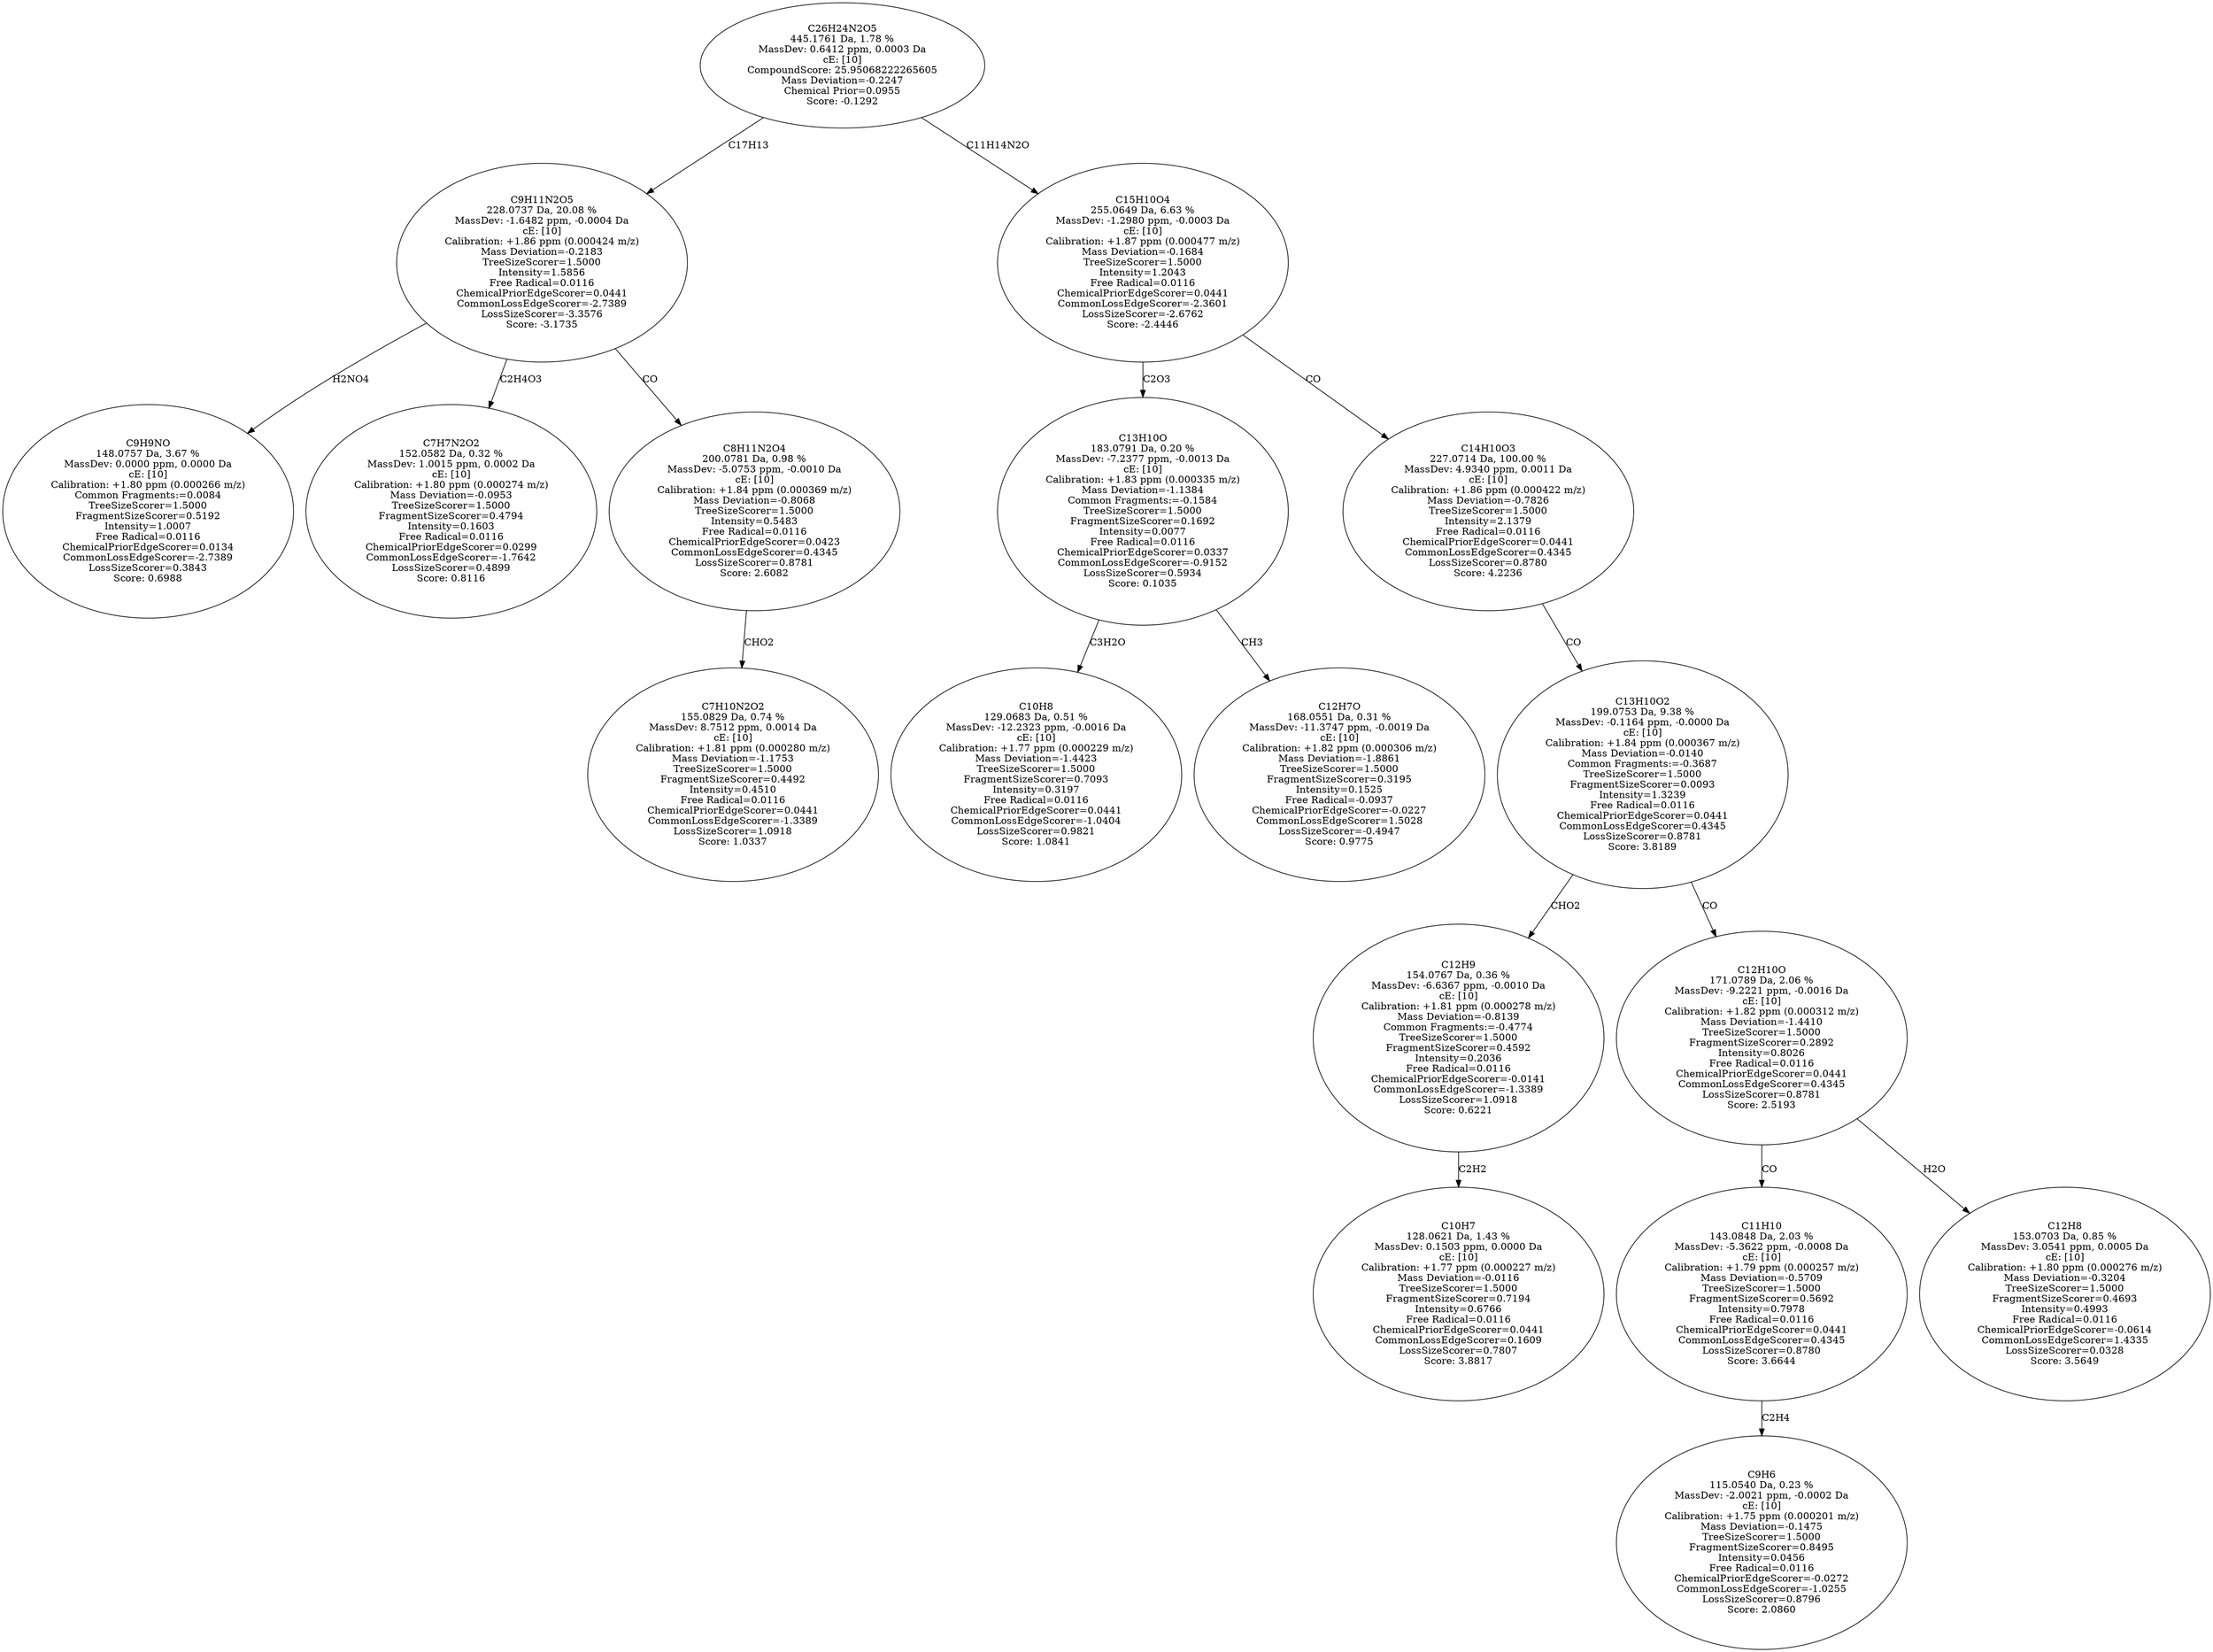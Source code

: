 strict digraph {
v1 [label="C9H9NO\n148.0757 Da, 3.67 %\nMassDev: 0.0000 ppm, 0.0000 Da\ncE: [10]\nCalibration: +1.80 ppm (0.000266 m/z)\nCommon Fragments:=0.0084\nTreeSizeScorer=1.5000\nFragmentSizeScorer=0.5192\nIntensity=1.0007\nFree Radical=0.0116\nChemicalPriorEdgeScorer=0.0134\nCommonLossEdgeScorer=-2.7389\nLossSizeScorer=0.3843\nScore: 0.6988"];
v2 [label="C7H7N2O2\n152.0582 Da, 0.32 %\nMassDev: 1.0015 ppm, 0.0002 Da\ncE: [10]\nCalibration: +1.80 ppm (0.000274 m/z)\nMass Deviation=-0.0953\nTreeSizeScorer=1.5000\nFragmentSizeScorer=0.4794\nIntensity=0.1603\nFree Radical=0.0116\nChemicalPriorEdgeScorer=0.0299\nCommonLossEdgeScorer=-1.7642\nLossSizeScorer=0.4899\nScore: 0.8116"];
v3 [label="C7H10N2O2\n155.0829 Da, 0.74 %\nMassDev: 8.7512 ppm, 0.0014 Da\ncE: [10]\nCalibration: +1.81 ppm (0.000280 m/z)\nMass Deviation=-1.1753\nTreeSizeScorer=1.5000\nFragmentSizeScorer=0.4492\nIntensity=0.4510\nFree Radical=0.0116\nChemicalPriorEdgeScorer=0.0441\nCommonLossEdgeScorer=-1.3389\nLossSizeScorer=1.0918\nScore: 1.0337"];
v4 [label="C8H11N2O4\n200.0781 Da, 0.98 %\nMassDev: -5.0753 ppm, -0.0010 Da\ncE: [10]\nCalibration: +1.84 ppm (0.000369 m/z)\nMass Deviation=-0.8068\nTreeSizeScorer=1.5000\nIntensity=0.5483\nFree Radical=0.0116\nChemicalPriorEdgeScorer=0.0423\nCommonLossEdgeScorer=0.4345\nLossSizeScorer=0.8781\nScore: 2.6082"];
v5 [label="C9H11N2O5\n228.0737 Da, 20.08 %\nMassDev: -1.6482 ppm, -0.0004 Da\ncE: [10]\nCalibration: +1.86 ppm (0.000424 m/z)\nMass Deviation=-0.2183\nTreeSizeScorer=1.5000\nIntensity=1.5856\nFree Radical=0.0116\nChemicalPriorEdgeScorer=0.0441\nCommonLossEdgeScorer=-2.7389\nLossSizeScorer=-3.3576\nScore: -3.1735"];
v6 [label="C10H8\n129.0683 Da, 0.51 %\nMassDev: -12.2323 ppm, -0.0016 Da\ncE: [10]\nCalibration: +1.77 ppm (0.000229 m/z)\nMass Deviation=-1.4423\nTreeSizeScorer=1.5000\nFragmentSizeScorer=0.7093\nIntensity=0.3197\nFree Radical=0.0116\nChemicalPriorEdgeScorer=0.0441\nCommonLossEdgeScorer=-1.0404\nLossSizeScorer=0.9821\nScore: 1.0841"];
v7 [label="C12H7O\n168.0551 Da, 0.31 %\nMassDev: -11.3747 ppm, -0.0019 Da\ncE: [10]\nCalibration: +1.82 ppm (0.000306 m/z)\nMass Deviation=-1.8861\nTreeSizeScorer=1.5000\nFragmentSizeScorer=0.3195\nIntensity=0.1525\nFree Radical=-0.0937\nChemicalPriorEdgeScorer=-0.0227\nCommonLossEdgeScorer=1.5028\nLossSizeScorer=-0.4947\nScore: 0.9775"];
v8 [label="C13H10O\n183.0791 Da, 0.20 %\nMassDev: -7.2377 ppm, -0.0013 Da\ncE: [10]\nCalibration: +1.83 ppm (0.000335 m/z)\nMass Deviation=-1.1384\nCommon Fragments:=-0.1584\nTreeSizeScorer=1.5000\nFragmentSizeScorer=0.1692\nIntensity=0.0077\nFree Radical=0.0116\nChemicalPriorEdgeScorer=0.0337\nCommonLossEdgeScorer=-0.9152\nLossSizeScorer=0.5934\nScore: 0.1035"];
v9 [label="C10H7\n128.0621 Da, 1.43 %\nMassDev: 0.1503 ppm, 0.0000 Da\ncE: [10]\nCalibration: +1.77 ppm (0.000227 m/z)\nMass Deviation=-0.0116\nTreeSizeScorer=1.5000\nFragmentSizeScorer=0.7194\nIntensity=0.6766\nFree Radical=0.0116\nChemicalPriorEdgeScorer=0.0441\nCommonLossEdgeScorer=0.1609\nLossSizeScorer=0.7807\nScore: 3.8817"];
v10 [label="C12H9\n154.0767 Da, 0.36 %\nMassDev: -6.6367 ppm, -0.0010 Da\ncE: [10]\nCalibration: +1.81 ppm (0.000278 m/z)\nMass Deviation=-0.8139\nCommon Fragments:=-0.4774\nTreeSizeScorer=1.5000\nFragmentSizeScorer=0.4592\nIntensity=0.2036\nFree Radical=0.0116\nChemicalPriorEdgeScorer=-0.0141\nCommonLossEdgeScorer=-1.3389\nLossSizeScorer=1.0918\nScore: 0.6221"];
v11 [label="C9H6\n115.0540 Da, 0.23 %\nMassDev: -2.0021 ppm, -0.0002 Da\ncE: [10]\nCalibration: +1.75 ppm (0.000201 m/z)\nMass Deviation=-0.1475\nTreeSizeScorer=1.5000\nFragmentSizeScorer=0.8495\nIntensity=0.0456\nFree Radical=0.0116\nChemicalPriorEdgeScorer=-0.0272\nCommonLossEdgeScorer=-1.0255\nLossSizeScorer=0.8796\nScore: 2.0860"];
v12 [label="C11H10\n143.0848 Da, 2.03 %\nMassDev: -5.3622 ppm, -0.0008 Da\ncE: [10]\nCalibration: +1.79 ppm (0.000257 m/z)\nMass Deviation=-0.5709\nTreeSizeScorer=1.5000\nFragmentSizeScorer=0.5692\nIntensity=0.7978\nFree Radical=0.0116\nChemicalPriorEdgeScorer=0.0441\nCommonLossEdgeScorer=0.4345\nLossSizeScorer=0.8780\nScore: 3.6644"];
v13 [label="C12H8\n153.0703 Da, 0.85 %\nMassDev: 3.0541 ppm, 0.0005 Da\ncE: [10]\nCalibration: +1.80 ppm (0.000276 m/z)\nMass Deviation=-0.3204\nTreeSizeScorer=1.5000\nFragmentSizeScorer=0.4693\nIntensity=0.4993\nFree Radical=0.0116\nChemicalPriorEdgeScorer=-0.0614\nCommonLossEdgeScorer=1.4335\nLossSizeScorer=0.0328\nScore: 3.5649"];
v14 [label="C12H10O\n171.0789 Da, 2.06 %\nMassDev: -9.2221 ppm, -0.0016 Da\ncE: [10]\nCalibration: +1.82 ppm (0.000312 m/z)\nMass Deviation=-1.4410\nTreeSizeScorer=1.5000\nFragmentSizeScorer=0.2892\nIntensity=0.8026\nFree Radical=0.0116\nChemicalPriorEdgeScorer=0.0441\nCommonLossEdgeScorer=0.4345\nLossSizeScorer=0.8781\nScore: 2.5193"];
v15 [label="C13H10O2\n199.0753 Da, 9.38 %\nMassDev: -0.1164 ppm, -0.0000 Da\ncE: [10]\nCalibration: +1.84 ppm (0.000367 m/z)\nMass Deviation=-0.0140\nCommon Fragments:=-0.3687\nTreeSizeScorer=1.5000\nFragmentSizeScorer=0.0093\nIntensity=1.3239\nFree Radical=0.0116\nChemicalPriorEdgeScorer=0.0441\nCommonLossEdgeScorer=0.4345\nLossSizeScorer=0.8781\nScore: 3.8189"];
v16 [label="C14H10O3\n227.0714 Da, 100.00 %\nMassDev: 4.9340 ppm, 0.0011 Da\ncE: [10]\nCalibration: +1.86 ppm (0.000422 m/z)\nMass Deviation=-0.7826\nTreeSizeScorer=1.5000\nIntensity=2.1379\nFree Radical=0.0116\nChemicalPriorEdgeScorer=0.0441\nCommonLossEdgeScorer=0.4345\nLossSizeScorer=0.8780\nScore: 4.2236"];
v17 [label="C15H10O4\n255.0649 Da, 6.63 %\nMassDev: -1.2980 ppm, -0.0003 Da\ncE: [10]\nCalibration: +1.87 ppm (0.000477 m/z)\nMass Deviation=-0.1684\nTreeSizeScorer=1.5000\nIntensity=1.2043\nFree Radical=0.0116\nChemicalPriorEdgeScorer=0.0441\nCommonLossEdgeScorer=-2.3601\nLossSizeScorer=-2.6762\nScore: -2.4446"];
v18 [label="C26H24N2O5\n445.1761 Da, 1.78 %\nMassDev: 0.6412 ppm, 0.0003 Da\ncE: [10]\nCompoundScore: 25.95068222265605\nMass Deviation=-0.2247\nChemical Prior=0.0955\nScore: -0.1292"];
v5 -> v1 [label="H2NO4"];
v5 -> v2 [label="C2H4O3"];
v4 -> v3 [label="CHO2"];
v5 -> v4 [label="CO"];
v18 -> v5 [label="C17H13"];
v8 -> v6 [label="C3H2O"];
v8 -> v7 [label="CH3"];
v17 -> v8 [label="C2O3"];
v10 -> v9 [label="C2H2"];
v15 -> v10 [label="CHO2"];
v12 -> v11 [label="C2H4"];
v14 -> v12 [label="CO"];
v14 -> v13 [label="H2O"];
v15 -> v14 [label="CO"];
v16 -> v15 [label="CO"];
v17 -> v16 [label="CO"];
v18 -> v17 [label="C11H14N2O"];
}